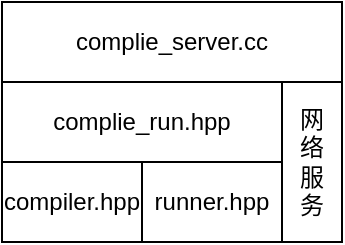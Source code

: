 <mxfile version="24.7.16">
  <diagram name="第 1 页" id="ayVR1PQf7--7npwxL2th">
    <mxGraphModel dx="719" dy="479" grid="0" gridSize="10" guides="1" tooltips="1" connect="1" arrows="1" fold="1" page="1" pageScale="1" pageWidth="827" pageHeight="1169" math="0" shadow="0">
      <root>
        <mxCell id="0" />
        <mxCell id="1" parent="0" />
        <mxCell id="eK0BLzWJIJVIbG0A-rcE-1" value="complie_run.hpp" style="rounded=0;whiteSpace=wrap;html=1;" vertex="1" parent="1">
          <mxGeometry x="80" y="120" width="140" height="40" as="geometry" />
        </mxCell>
        <mxCell id="eK0BLzWJIJVIbG0A-rcE-2" value="compiler.hpp" style="rounded=0;whiteSpace=wrap;html=1;" vertex="1" parent="1">
          <mxGeometry x="80" y="160" width="70" height="40" as="geometry" />
        </mxCell>
        <mxCell id="eK0BLzWJIJVIbG0A-rcE-3" value="runner.hpp" style="rounded=0;whiteSpace=wrap;html=1;" vertex="1" parent="1">
          <mxGeometry x="150" y="160" width="70" height="40" as="geometry" />
        </mxCell>
        <mxCell id="eK0BLzWJIJVIbG0A-rcE-4" value="complie_server.cc" style="rounded=0;whiteSpace=wrap;html=1;" vertex="1" parent="1">
          <mxGeometry x="80" y="80" width="170" height="40" as="geometry" />
        </mxCell>
        <mxCell id="eK0BLzWJIJVIbG0A-rcE-5" value="网&lt;div&gt;络&lt;/div&gt;&lt;div&gt;服&lt;/div&gt;&lt;div&gt;务&lt;/div&gt;" style="rounded=0;whiteSpace=wrap;html=1;" vertex="1" parent="1">
          <mxGeometry x="220" y="120" width="30" height="80" as="geometry" />
        </mxCell>
      </root>
    </mxGraphModel>
  </diagram>
</mxfile>
